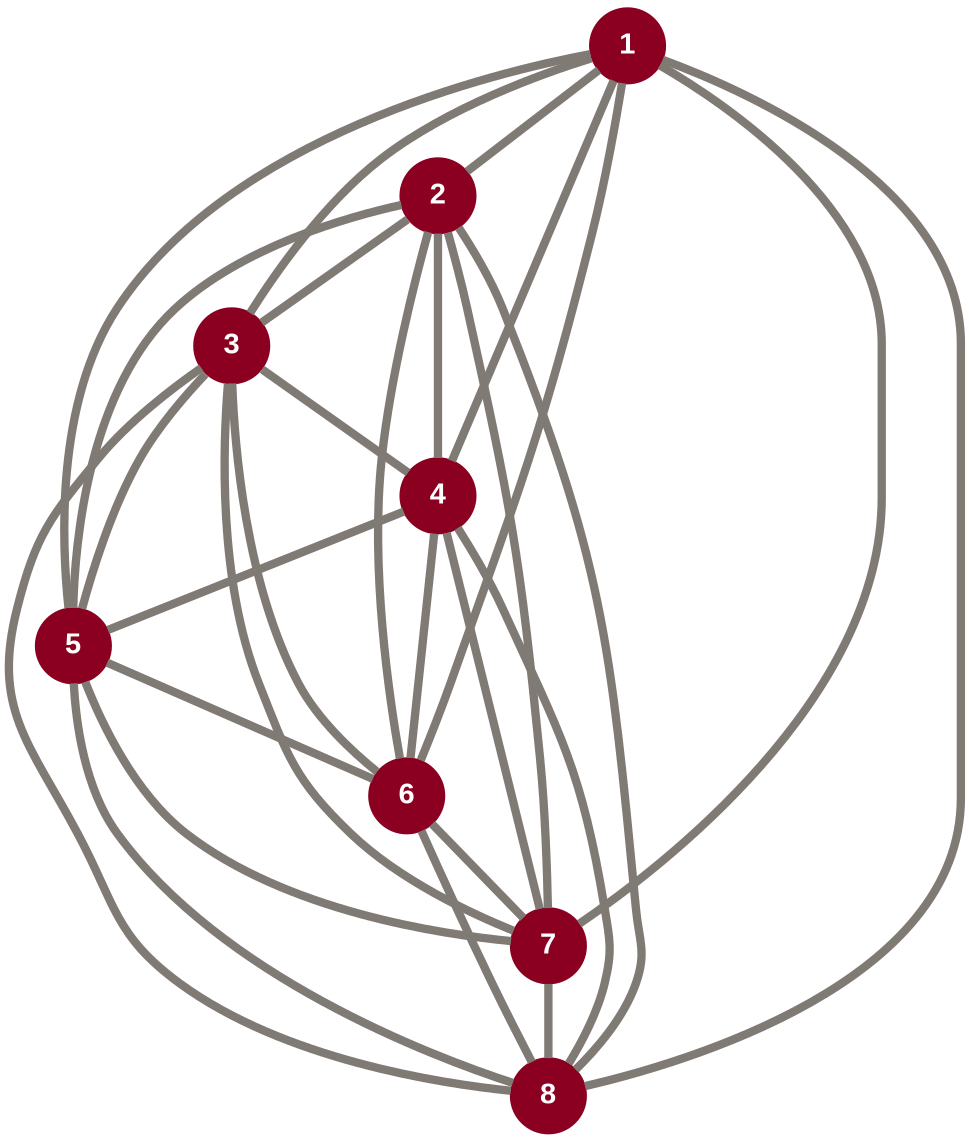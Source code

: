 graph graphname {
  forcelabels=true;
  node [shape=circle, fontname="arial bold", labelfontsize=12, fontcolor=white, color="#8B0021", style=filled, width=0.5, margin=0];
  edge [penwidth=4, color="#807A75"];
  1 [label=1, pos="-1.4,0!"];
  2 [label=2, pos="-1.4,2!"];
  3 [label=3, pos="0,3.4!"];
  4 [label=4, pos="2,3.4!"];
  5 [label=5, pos="3.4,2!"];
  6 [label=6, pos="3.4,0!"];
  7 [label=7, pos="2,-1.4!"];
  8 [label=8, pos="0,-1.4!"];
  1 -- 2 -- 3 -- 4 -- 5 -- 6 -- 7 -- 8 -- 1;
  1 -- 3 -- 5 -- 7 -- 1;
  2 -- 4 -- 6 -- 8 -- 2;
  1 -- 6 -- 2 -- 5;
  2 -- 7 -- 3 -- 6;
  3 -- 8 -- 4 -- 7;
  4 -- 1 -- 5 -- 8;
}
